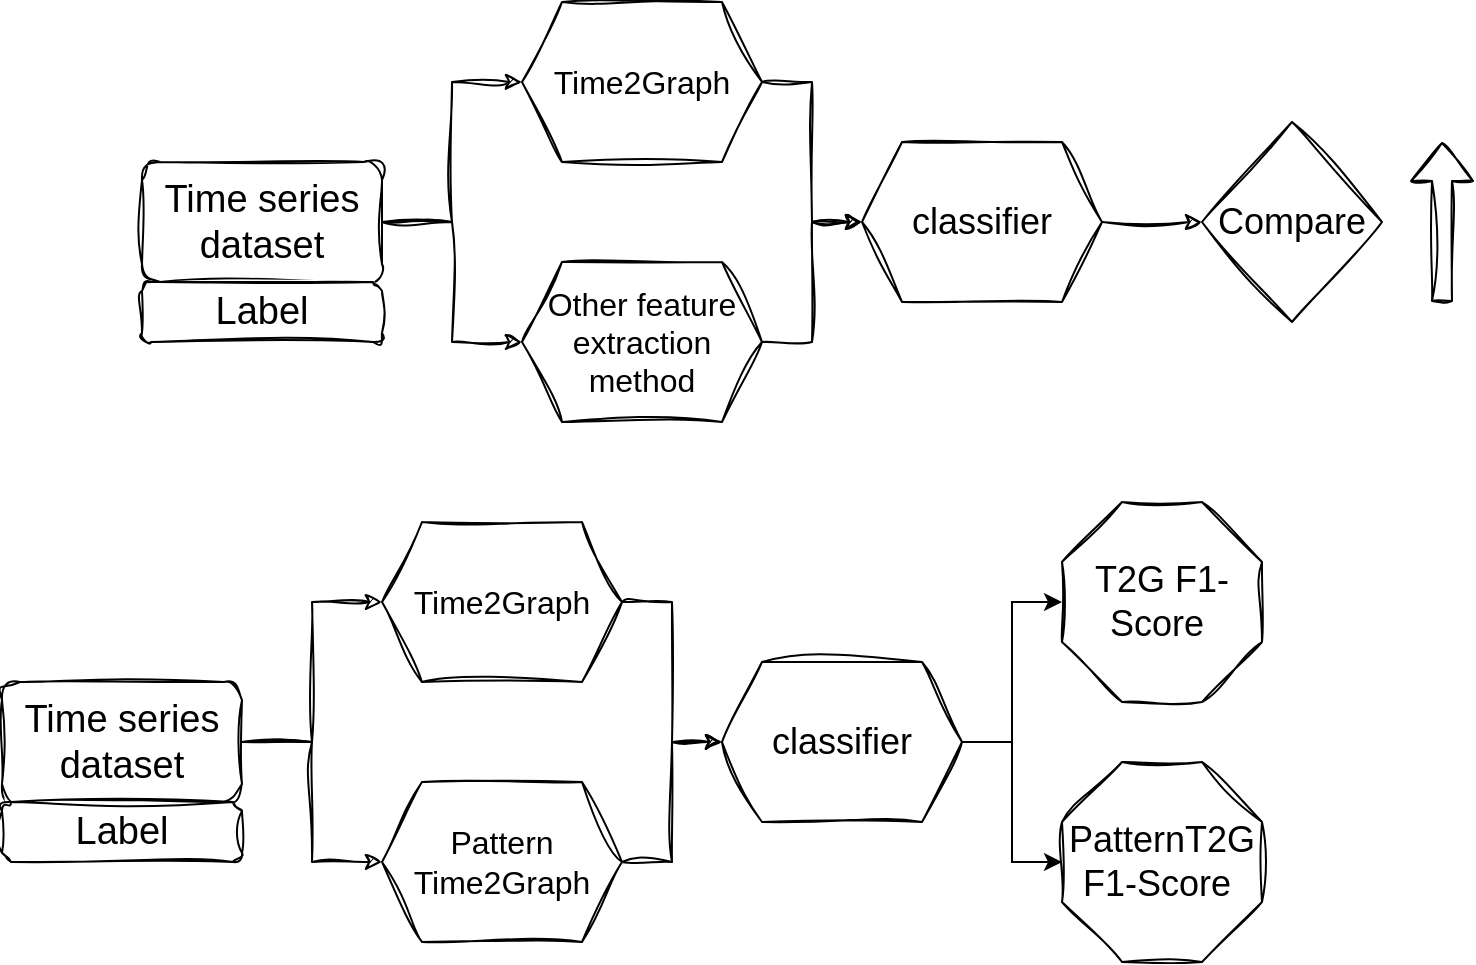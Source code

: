 <mxfile version="22.1.5" type="github">
  <diagram name="第 1 页" id="HjGmIlFVLZZz4bBiAeKY">
    <mxGraphModel dx="1386" dy="759" grid="1" gridSize="10" guides="1" tooltips="1" connect="1" arrows="1" fold="1" page="1" pageScale="1" pageWidth="827" pageHeight="1169" math="0" shadow="0">
      <root>
        <mxCell id="0" />
        <mxCell id="1" parent="0" />
        <mxCell id="PvD9Z8y97wQxzXod0qV7-1" value="" style="group;sketch=1;curveFitting=1;jiggle=2;" vertex="1" connectable="0" parent="1">
          <mxGeometry x="110" y="170" width="120" height="90" as="geometry" />
        </mxCell>
        <mxCell id="PvD9Z8y97wQxzXod0qV7-2" value="Time series dataset" style="rounded=1;whiteSpace=wrap;html=1;fontSize=19;sketch=1;curveFitting=1;jiggle=2;" vertex="1" parent="PvD9Z8y97wQxzXod0qV7-1">
          <mxGeometry width="120" height="60" as="geometry" />
        </mxCell>
        <mxCell id="PvD9Z8y97wQxzXod0qV7-3" value="Label" style="rounded=1;whiteSpace=wrap;html=1;fontSize=19;sketch=1;curveFitting=1;jiggle=2;" vertex="1" parent="PvD9Z8y97wQxzXod0qV7-1">
          <mxGeometry y="60" width="120" height="30" as="geometry" />
        </mxCell>
        <mxCell id="PvD9Z8y97wQxzXod0qV7-4" style="edgeStyle=orthogonalEdgeStyle;rounded=0;orthogonalLoop=1;jettySize=auto;html=1;exitX=1;exitY=0.5;exitDx=0;exitDy=0;sketch=1;curveFitting=1;jiggle=2;" edge="1" parent="1" source="PvD9Z8y97wQxzXod0qV7-5" target="PvD9Z8y97wQxzXod0qV7-11">
          <mxGeometry relative="1" as="geometry" />
        </mxCell>
        <mxCell id="PvD9Z8y97wQxzXod0qV7-5" value="Time2Graph" style="shape=hexagon;perimeter=hexagonPerimeter2;whiteSpace=wrap;html=1;fixedSize=1;fontSize=16;sketch=1;curveFitting=1;jiggle=2;" vertex="1" parent="1">
          <mxGeometry x="300" y="90" width="120" height="80" as="geometry" />
        </mxCell>
        <mxCell id="PvD9Z8y97wQxzXod0qV7-6" style="edgeStyle=orthogonalEdgeStyle;rounded=0;orthogonalLoop=1;jettySize=auto;html=1;exitX=1;exitY=0.5;exitDx=0;exitDy=0;entryX=0;entryY=0.5;entryDx=0;entryDy=0;sketch=1;curveFitting=1;jiggle=2;" edge="1" parent="1" source="PvD9Z8y97wQxzXod0qV7-2" target="PvD9Z8y97wQxzXod0qV7-5">
          <mxGeometry relative="1" as="geometry" />
        </mxCell>
        <mxCell id="PvD9Z8y97wQxzXod0qV7-7" style="edgeStyle=orthogonalEdgeStyle;rounded=0;orthogonalLoop=1;jettySize=auto;html=1;exitX=1;exitY=0.5;exitDx=0;exitDy=0;entryX=0;entryY=0.5;entryDx=0;entryDy=0;sketch=1;curveFitting=1;jiggle=2;" edge="1" parent="1" source="PvD9Z8y97wQxzXod0qV7-8" target="PvD9Z8y97wQxzXod0qV7-11">
          <mxGeometry relative="1" as="geometry" />
        </mxCell>
        <mxCell id="PvD9Z8y97wQxzXod0qV7-8" value="Other&amp;nbsp;feature extraction method" style="shape=hexagon;perimeter=hexagonPerimeter2;whiteSpace=wrap;html=1;fixedSize=1;fontSize=16;sketch=1;curveFitting=1;jiggle=2;" vertex="1" parent="1">
          <mxGeometry x="300" y="220" width="120" height="80" as="geometry" />
        </mxCell>
        <mxCell id="PvD9Z8y97wQxzXod0qV7-9" style="edgeStyle=orthogonalEdgeStyle;rounded=0;orthogonalLoop=1;jettySize=auto;html=1;exitX=1;exitY=0.5;exitDx=0;exitDy=0;entryX=0;entryY=0.5;entryDx=0;entryDy=0;sketch=1;curveFitting=1;jiggle=2;" edge="1" parent="1" source="PvD9Z8y97wQxzXod0qV7-2" target="PvD9Z8y97wQxzXod0qV7-8">
          <mxGeometry relative="1" as="geometry" />
        </mxCell>
        <mxCell id="PvD9Z8y97wQxzXod0qV7-10" style="edgeStyle=orthogonalEdgeStyle;rounded=0;orthogonalLoop=1;jettySize=auto;html=1;exitX=1;exitY=0.5;exitDx=0;exitDy=0;sketch=1;curveFitting=1;jiggle=2;" edge="1" parent="1" source="PvD9Z8y97wQxzXod0qV7-11" target="PvD9Z8y97wQxzXod0qV7-12">
          <mxGeometry relative="1" as="geometry" />
        </mxCell>
        <mxCell id="PvD9Z8y97wQxzXod0qV7-11" value="&lt;font style=&quot;font-size: 18px;&quot;&gt;classifier&lt;/font&gt;" style="shape=hexagon;perimeter=hexagonPerimeter2;whiteSpace=wrap;html=1;fixedSize=1;sketch=1;curveFitting=1;jiggle=2;" vertex="1" parent="1">
          <mxGeometry x="470" y="160" width="120" height="80" as="geometry" />
        </mxCell>
        <mxCell id="PvD9Z8y97wQxzXod0qV7-12" value="&lt;font style=&quot;font-size: 18px;&quot;&gt;Compare&lt;/font&gt;" style="rhombus;whiteSpace=wrap;html=1;sketch=1;curveFitting=1;jiggle=2;" vertex="1" parent="1">
          <mxGeometry x="640" y="150" width="90" height="100" as="geometry" />
        </mxCell>
        <mxCell id="PvD9Z8y97wQxzXod0qV7-13" value="" style="group;sketch=1;curveFitting=1;jiggle=2;" vertex="1" connectable="0" parent="1">
          <mxGeometry x="40" y="430" width="120" height="90" as="geometry" />
        </mxCell>
        <mxCell id="PvD9Z8y97wQxzXod0qV7-14" value="Time series dataset" style="rounded=1;whiteSpace=wrap;html=1;fontSize=19;sketch=1;curveFitting=1;jiggle=2;" vertex="1" parent="PvD9Z8y97wQxzXod0qV7-13">
          <mxGeometry width="120" height="60" as="geometry" />
        </mxCell>
        <mxCell id="PvD9Z8y97wQxzXod0qV7-15" value="Label" style="rounded=1;whiteSpace=wrap;html=1;fontSize=19;sketch=1;curveFitting=1;jiggle=2;" vertex="1" parent="PvD9Z8y97wQxzXod0qV7-13">
          <mxGeometry y="60" width="120" height="30" as="geometry" />
        </mxCell>
        <mxCell id="PvD9Z8y97wQxzXod0qV7-16" style="edgeStyle=orthogonalEdgeStyle;rounded=0;orthogonalLoop=1;jettySize=auto;html=1;exitX=1;exitY=0.5;exitDx=0;exitDy=0;sketch=1;curveFitting=1;jiggle=2;" edge="1" parent="1" source="PvD9Z8y97wQxzXod0qV7-17" target="PvD9Z8y97wQxzXod0qV7-22">
          <mxGeometry relative="1" as="geometry" />
        </mxCell>
        <mxCell id="PvD9Z8y97wQxzXod0qV7-17" value="Time2Graph" style="shape=hexagon;perimeter=hexagonPerimeter2;whiteSpace=wrap;html=1;fixedSize=1;fontSize=16;sketch=1;curveFitting=1;jiggle=2;" vertex="1" parent="1">
          <mxGeometry x="230" y="350" width="120" height="80" as="geometry" />
        </mxCell>
        <mxCell id="PvD9Z8y97wQxzXod0qV7-18" style="edgeStyle=orthogonalEdgeStyle;rounded=0;orthogonalLoop=1;jettySize=auto;html=1;exitX=1;exitY=0.5;exitDx=0;exitDy=0;entryX=0;entryY=0.5;entryDx=0;entryDy=0;sketch=1;curveFitting=1;jiggle=2;" edge="1" parent="1" source="PvD9Z8y97wQxzXod0qV7-14" target="PvD9Z8y97wQxzXod0qV7-17">
          <mxGeometry relative="1" as="geometry" />
        </mxCell>
        <mxCell id="PvD9Z8y97wQxzXod0qV7-19" style="edgeStyle=orthogonalEdgeStyle;rounded=0;orthogonalLoop=1;jettySize=auto;html=1;exitX=1;exitY=0.5;exitDx=0;exitDy=0;entryX=0;entryY=0.5;entryDx=0;entryDy=0;sketch=1;curveFitting=1;jiggle=2;" edge="1" parent="1" source="PvD9Z8y97wQxzXod0qV7-20" target="PvD9Z8y97wQxzXod0qV7-22">
          <mxGeometry relative="1" as="geometry" />
        </mxCell>
        <mxCell id="PvD9Z8y97wQxzXod0qV7-20" value="Pattern Time2Graph" style="shape=hexagon;perimeter=hexagonPerimeter2;whiteSpace=wrap;html=1;fixedSize=1;fontSize=16;sketch=1;curveFitting=1;jiggle=2;" vertex="1" parent="1">
          <mxGeometry x="230" y="480" width="120" height="80" as="geometry" />
        </mxCell>
        <mxCell id="PvD9Z8y97wQxzXod0qV7-21" style="edgeStyle=orthogonalEdgeStyle;rounded=0;orthogonalLoop=1;jettySize=auto;html=1;exitX=1;exitY=0.5;exitDx=0;exitDy=0;entryX=0;entryY=0.5;entryDx=0;entryDy=0;sketch=1;curveFitting=1;jiggle=2;" edge="1" parent="1" source="PvD9Z8y97wQxzXod0qV7-14" target="PvD9Z8y97wQxzXod0qV7-20">
          <mxGeometry relative="1" as="geometry" />
        </mxCell>
        <mxCell id="PvD9Z8y97wQxzXod0qV7-30" style="edgeStyle=orthogonalEdgeStyle;rounded=0;orthogonalLoop=1;jettySize=auto;html=1;exitX=1;exitY=0.5;exitDx=0;exitDy=0;" edge="1" parent="1" source="PvD9Z8y97wQxzXod0qV7-22" target="PvD9Z8y97wQxzXod0qV7-28">
          <mxGeometry relative="1" as="geometry" />
        </mxCell>
        <mxCell id="PvD9Z8y97wQxzXod0qV7-22" value="&lt;font style=&quot;font-size: 18px;&quot;&gt;classifier&lt;/font&gt;" style="shape=hexagon;perimeter=hexagonPerimeter2;whiteSpace=wrap;html=1;fixedSize=1;sketch=1;curveFitting=1;jiggle=2;" vertex="1" parent="1">
          <mxGeometry x="400" y="420" width="120" height="80" as="geometry" />
        </mxCell>
        <mxCell id="PvD9Z8y97wQxzXod0qV7-23" value="" style="shape=flexArrow;endArrow=classic;html=1;rounded=0;sketch=1;curveFitting=1;jiggle=2;" edge="1" parent="1">
          <mxGeometry width="50" height="50" relative="1" as="geometry">
            <mxPoint x="760" y="240" as="sourcePoint" />
            <mxPoint x="760" y="160" as="targetPoint" />
          </mxGeometry>
        </mxCell>
        <mxCell id="PvD9Z8y97wQxzXod0qV7-27" value="&lt;font style=&quot;font-size: 18px;&quot;&gt;T2G F1-Score&amp;nbsp;&lt;/font&gt;" style="whiteSpace=wrap;html=1;shape=mxgraph.basic.octagon2;align=center;verticalAlign=middle;dx=15;sketch=1;curveFitting=1;jiggle=2;" vertex="1" parent="1">
          <mxGeometry x="570" y="340" width="100" height="100" as="geometry" />
        </mxCell>
        <mxCell id="PvD9Z8y97wQxzXod0qV7-28" value="&lt;font style=&quot;font-size: 18px;&quot;&gt;PatternT2G F1-Score&amp;nbsp;&lt;/font&gt;" style="whiteSpace=wrap;html=1;shape=mxgraph.basic.octagon2;align=center;verticalAlign=middle;dx=15;sketch=1;curveFitting=1;jiggle=2;" vertex="1" parent="1">
          <mxGeometry x="570" y="470" width="100" height="100" as="geometry" />
        </mxCell>
        <mxCell id="PvD9Z8y97wQxzXod0qV7-29" style="edgeStyle=orthogonalEdgeStyle;rounded=0;orthogonalLoop=1;jettySize=auto;html=1;exitX=1;exitY=0.5;exitDx=0;exitDy=0;entryX=0;entryY=0.5;entryDx=0;entryDy=0;entryPerimeter=0;" edge="1" parent="1" source="PvD9Z8y97wQxzXod0qV7-22" target="PvD9Z8y97wQxzXod0qV7-27">
          <mxGeometry relative="1" as="geometry" />
        </mxCell>
      </root>
    </mxGraphModel>
  </diagram>
</mxfile>
